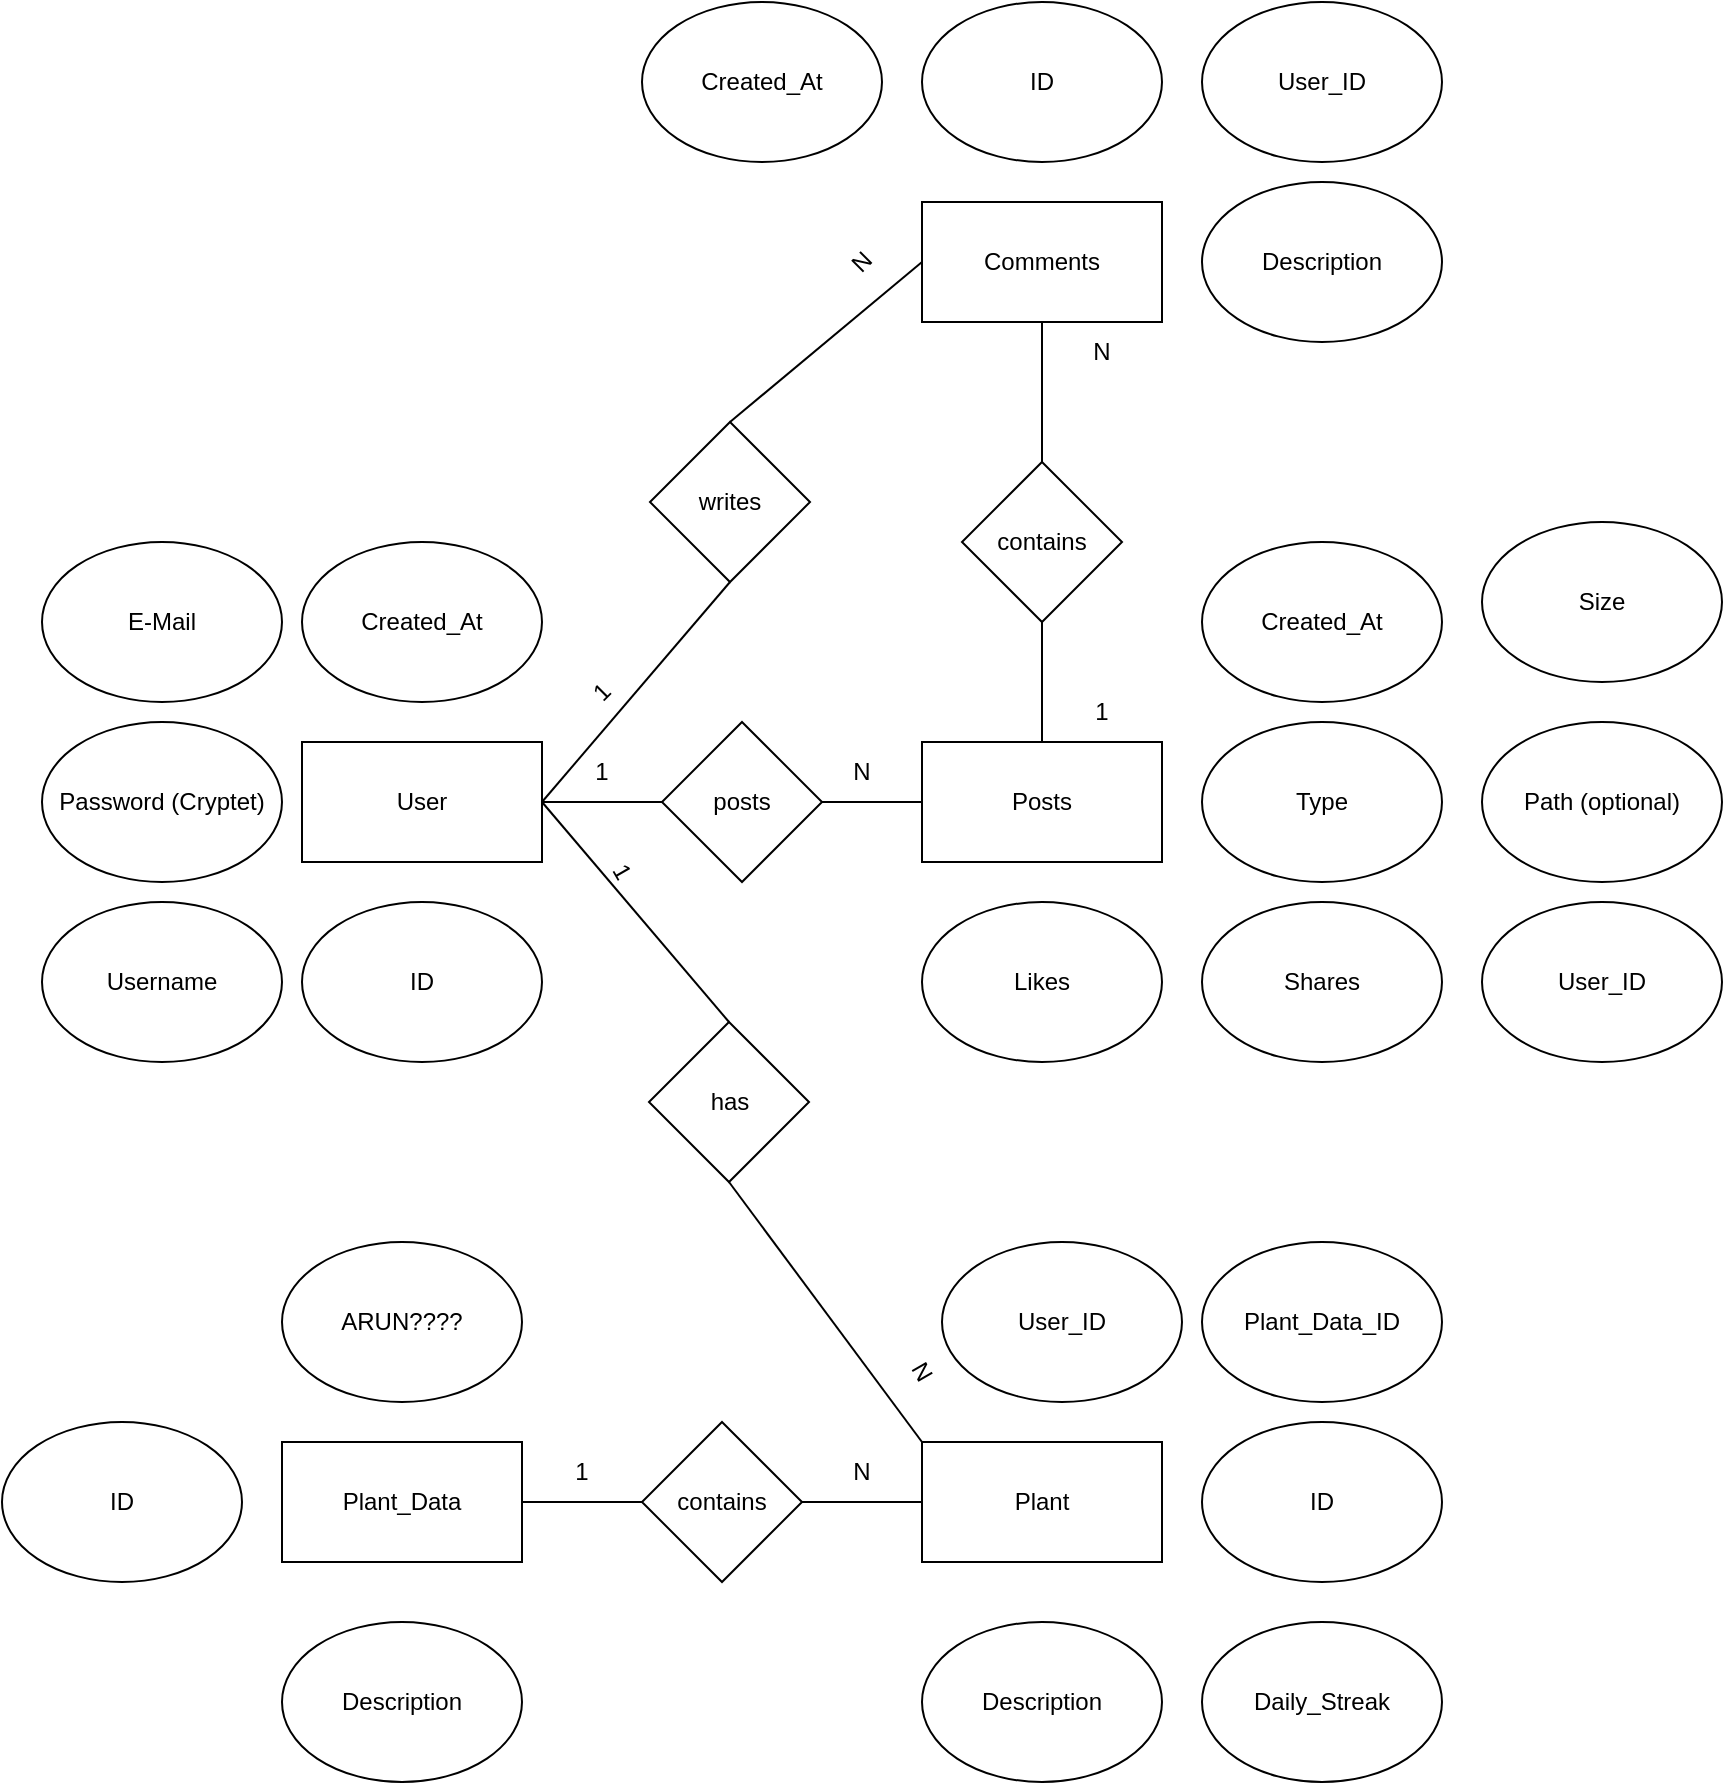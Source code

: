 <mxfile version="26.1.0">
  <diagram name="Seite-1" id="GDJDXcgFFGCX7bUb5L40">
    <mxGraphModel dx="1008" dy="1738" grid="1" gridSize="10" guides="1" tooltips="1" connect="1" arrows="1" fold="1" page="1" pageScale="1" pageWidth="827" pageHeight="1169" math="0" shadow="0">
      <root>
        <mxCell id="0" />
        <mxCell id="1" parent="0" />
        <mxCell id="QhZxrAuBMPI-c6FXGaxj-1" value="User" style="rounded=0;whiteSpace=wrap;html=1;" parent="1" vertex="1">
          <mxGeometry x="160" y="220" width="120" height="60" as="geometry" />
        </mxCell>
        <mxCell id="QhZxrAuBMPI-c6FXGaxj-2" value="Posts" style="rounded=0;whiteSpace=wrap;html=1;" parent="1" vertex="1">
          <mxGeometry x="470" y="220" width="120" height="60" as="geometry" />
        </mxCell>
        <mxCell id="QhZxrAuBMPI-c6FXGaxj-3" value="ID" style="ellipse;whiteSpace=wrap;html=1;" parent="1" vertex="1">
          <mxGeometry x="160" y="300" width="120" height="80" as="geometry" />
        </mxCell>
        <mxCell id="QhZxrAuBMPI-c6FXGaxj-4" value="Username" style="ellipse;whiteSpace=wrap;html=1;" parent="1" vertex="1">
          <mxGeometry x="30" y="300" width="120" height="80" as="geometry" />
        </mxCell>
        <mxCell id="QhZxrAuBMPI-c6FXGaxj-5" value="Password (Cryptet)" style="ellipse;whiteSpace=wrap;html=1;" parent="1" vertex="1">
          <mxGeometry x="30" y="210" width="120" height="80" as="geometry" />
        </mxCell>
        <mxCell id="QhZxrAuBMPI-c6FXGaxj-6" value="Created_At" style="ellipse;whiteSpace=wrap;html=1;" parent="1" vertex="1">
          <mxGeometry x="160" y="120" width="120" height="80" as="geometry" />
        </mxCell>
        <mxCell id="QhZxrAuBMPI-c6FXGaxj-7" value="E-Mail" style="ellipse;whiteSpace=wrap;html=1;" parent="1" vertex="1">
          <mxGeometry x="30" y="120" width="120" height="80" as="geometry" />
        </mxCell>
        <mxCell id="QhZxrAuBMPI-c6FXGaxj-8" value="Daily_Streak" style="ellipse;whiteSpace=wrap;html=1;" parent="1" vertex="1">
          <mxGeometry x="610" y="660" width="120" height="80" as="geometry" />
        </mxCell>
        <mxCell id="QhZxrAuBMPI-c6FXGaxj-11" value="" style="endArrow=none;html=1;rounded=0;exitX=1;exitY=0.5;exitDx=0;exitDy=0;entryX=0;entryY=0.5;entryDx=0;entryDy=0;" parent="1" source="QhZxrAuBMPI-c6FXGaxj-1" target="QhZxrAuBMPI-c6FXGaxj-2" edge="1">
          <mxGeometry width="50" height="50" relative="1" as="geometry">
            <mxPoint x="390" y="320" as="sourcePoint" />
            <mxPoint x="440" y="270" as="targetPoint" />
          </mxGeometry>
        </mxCell>
        <mxCell id="QhZxrAuBMPI-c6FXGaxj-12" value="1" style="text;html=1;align=center;verticalAlign=middle;whiteSpace=wrap;rounded=0;" parent="1" vertex="1">
          <mxGeometry x="280" y="220" width="60" height="30" as="geometry" />
        </mxCell>
        <mxCell id="QhZxrAuBMPI-c6FXGaxj-13" value="N" style="text;html=1;align=center;verticalAlign=middle;whiteSpace=wrap;rounded=0;" parent="1" vertex="1">
          <mxGeometry x="410" y="220" width="60" height="30" as="geometry" />
        </mxCell>
        <mxCell id="QhZxrAuBMPI-c6FXGaxj-14" value="Size" style="ellipse;whiteSpace=wrap;html=1;" parent="1" vertex="1">
          <mxGeometry x="750" y="110" width="120" height="80" as="geometry" />
        </mxCell>
        <mxCell id="QhZxrAuBMPI-c6FXGaxj-15" value="Type" style="ellipse;whiteSpace=wrap;html=1;" parent="1" vertex="1">
          <mxGeometry x="610" y="210" width="120" height="80" as="geometry" />
        </mxCell>
        <mxCell id="QhZxrAuBMPI-c6FXGaxj-16" value="Created_At" style="ellipse;whiteSpace=wrap;html=1;" parent="1" vertex="1">
          <mxGeometry x="610" y="120" width="120" height="80" as="geometry" />
        </mxCell>
        <mxCell id="QhZxrAuBMPI-c6FXGaxj-17" value="Likes" style="ellipse;whiteSpace=wrap;html=1;" parent="1" vertex="1">
          <mxGeometry x="470" y="300" width="120" height="80" as="geometry" />
        </mxCell>
        <mxCell id="QhZxrAuBMPI-c6FXGaxj-18" value="Shares" style="ellipse;whiteSpace=wrap;html=1;" parent="1" vertex="1">
          <mxGeometry x="610" y="300" width="120" height="80" as="geometry" />
        </mxCell>
        <mxCell id="QhZxrAuBMPI-c6FXGaxj-20" value="Plant" style="rounded=0;whiteSpace=wrap;html=1;" parent="1" vertex="1">
          <mxGeometry x="470" y="570" width="120" height="60" as="geometry" />
        </mxCell>
        <mxCell id="QhZxrAuBMPI-c6FXGaxj-22" value="" style="endArrow=none;html=1;rounded=0;entryX=0;entryY=0;entryDx=0;entryDy=0;exitX=0.5;exitY=1;exitDx=0;exitDy=0;exitPerimeter=0;" parent="1" source="QhZxrAuBMPI-c6FXGaxj-39" target="QhZxrAuBMPI-c6FXGaxj-20" edge="1">
          <mxGeometry width="50" height="50" relative="1" as="geometry">
            <mxPoint x="390" y="500" as="sourcePoint" />
            <mxPoint x="440" y="450" as="targetPoint" />
          </mxGeometry>
        </mxCell>
        <mxCell id="QhZxrAuBMPI-c6FXGaxj-23" value="1" style="text;html=1;align=center;verticalAlign=middle;whiteSpace=wrap;rounded=0;rotation=60;" parent="1" vertex="1">
          <mxGeometry x="290" y="270" width="60" height="30" as="geometry" />
        </mxCell>
        <mxCell id="QhZxrAuBMPI-c6FXGaxj-24" value="N" style="text;html=1;align=center;verticalAlign=middle;whiteSpace=wrap;rounded=0;rotation=60;" parent="1" vertex="1">
          <mxGeometry x="440" y="520" width="60" height="30" as="geometry" />
        </mxCell>
        <mxCell id="QhZxrAuBMPI-c6FXGaxj-25" value="Plant_Data" style="rounded=0;whiteSpace=wrap;html=1;" parent="1" vertex="1">
          <mxGeometry x="150" y="570" width="120" height="60" as="geometry" />
        </mxCell>
        <mxCell id="QhZxrAuBMPI-c6FXGaxj-29" value="ID" style="ellipse;whiteSpace=wrap;html=1;" parent="1" vertex="1">
          <mxGeometry x="610" y="560" width="120" height="80" as="geometry" />
        </mxCell>
        <mxCell id="QhZxrAuBMPI-c6FXGaxj-30" value="ID" style="ellipse;whiteSpace=wrap;html=1;" parent="1" vertex="1">
          <mxGeometry x="10" y="560" width="120" height="80" as="geometry" />
        </mxCell>
        <mxCell id="QhZxrAuBMPI-c6FXGaxj-31" value="Description" style="ellipse;whiteSpace=wrap;html=1;" parent="1" vertex="1">
          <mxGeometry x="150" y="660" width="120" height="80" as="geometry" />
        </mxCell>
        <mxCell id="QhZxrAuBMPI-c6FXGaxj-33" value="Description" style="ellipse;whiteSpace=wrap;html=1;" parent="1" vertex="1">
          <mxGeometry x="470" y="660" width="120" height="80" as="geometry" />
        </mxCell>
        <mxCell id="QhZxrAuBMPI-c6FXGaxj-35" value="" style="endArrow=none;html=1;rounded=0;exitX=1;exitY=0.5;exitDx=0;exitDy=0;entryX=0;entryY=0.5;entryDx=0;entryDy=0;" parent="1" source="QhZxrAuBMPI-c6FXGaxj-41" target="QhZxrAuBMPI-c6FXGaxj-20" edge="1">
          <mxGeometry width="50" height="50" relative="1" as="geometry">
            <mxPoint x="390" y="510" as="sourcePoint" />
            <mxPoint x="440" y="460" as="targetPoint" />
          </mxGeometry>
        </mxCell>
        <mxCell id="QhZxrAuBMPI-c6FXGaxj-36" value="1" style="text;html=1;align=center;verticalAlign=middle;whiteSpace=wrap;rounded=0;" parent="1" vertex="1">
          <mxGeometry x="270" y="570" width="60" height="30" as="geometry" />
        </mxCell>
        <mxCell id="QhZxrAuBMPI-c6FXGaxj-37" value="N" style="text;html=1;align=center;verticalAlign=middle;whiteSpace=wrap;rounded=0;" parent="1" vertex="1">
          <mxGeometry x="410" y="570" width="60" height="30" as="geometry" />
        </mxCell>
        <mxCell id="QhZxrAuBMPI-c6FXGaxj-38" value="posts" style="rhombus;whiteSpace=wrap;html=1;" parent="1" vertex="1">
          <mxGeometry x="340" y="210" width="80" height="80" as="geometry" />
        </mxCell>
        <mxCell id="QhZxrAuBMPI-c6FXGaxj-40" value="" style="endArrow=none;html=1;rounded=0;entryX=0.5;entryY=0;entryDx=0;entryDy=0;exitX=0;exitY=1;exitDx=0;exitDy=0;" parent="1" source="QhZxrAuBMPI-c6FXGaxj-12" target="QhZxrAuBMPI-c6FXGaxj-39" edge="1">
          <mxGeometry width="50" height="50" relative="1" as="geometry">
            <mxPoint x="280" y="250" as="sourcePoint" />
            <mxPoint x="470" y="570" as="targetPoint" />
          </mxGeometry>
        </mxCell>
        <mxCell id="QhZxrAuBMPI-c6FXGaxj-39" value="has" style="rhombus;whiteSpace=wrap;html=1;" parent="1" vertex="1">
          <mxGeometry x="333.5" y="360" width="80" height="80" as="geometry" />
        </mxCell>
        <mxCell id="QhZxrAuBMPI-c6FXGaxj-42" value="" style="endArrow=none;html=1;rounded=0;exitX=1;exitY=0.5;exitDx=0;exitDy=0;entryX=0;entryY=0.5;entryDx=0;entryDy=0;" parent="1" source="QhZxrAuBMPI-c6FXGaxj-25" target="QhZxrAuBMPI-c6FXGaxj-41" edge="1">
          <mxGeometry width="50" height="50" relative="1" as="geometry">
            <mxPoint x="270" y="600" as="sourcePoint" />
            <mxPoint x="470" y="600" as="targetPoint" />
          </mxGeometry>
        </mxCell>
        <mxCell id="QhZxrAuBMPI-c6FXGaxj-41" value="contains" style="rhombus;whiteSpace=wrap;html=1;" parent="1" vertex="1">
          <mxGeometry x="330" y="560" width="80" height="80" as="geometry" />
        </mxCell>
        <mxCell id="QhZxrAuBMPI-c6FXGaxj-43" value="Comments" style="rounded=0;whiteSpace=wrap;html=1;" parent="1" vertex="1">
          <mxGeometry x="470" y="-50" width="120" height="60" as="geometry" />
        </mxCell>
        <mxCell id="QhZxrAuBMPI-c6FXGaxj-44" value="ID" style="ellipse;whiteSpace=wrap;html=1;" parent="1" vertex="1">
          <mxGeometry x="470" y="-150" width="120" height="80" as="geometry" />
        </mxCell>
        <mxCell id="QhZxrAuBMPI-c6FXGaxj-49" value="User_ID" style="ellipse;whiteSpace=wrap;html=1;" parent="1" vertex="1">
          <mxGeometry x="610" y="-150" width="120" height="80" as="geometry" />
        </mxCell>
        <mxCell id="QhZxrAuBMPI-c6FXGaxj-50" value="Description" style="ellipse;whiteSpace=wrap;html=1;" parent="1" vertex="1">
          <mxGeometry x="610" y="-60" width="120" height="80" as="geometry" />
        </mxCell>
        <mxCell id="QhZxrAuBMPI-c6FXGaxj-51" value="Created_At" style="ellipse;whiteSpace=wrap;html=1;" parent="1" vertex="1">
          <mxGeometry x="330" y="-150" width="120" height="80" as="geometry" />
        </mxCell>
        <mxCell id="QhZxrAuBMPI-c6FXGaxj-53" value="" style="endArrow=none;html=1;rounded=0;entryX=0;entryY=0.5;entryDx=0;entryDy=0;exitX=0.5;exitY=0;exitDx=0;exitDy=0;" parent="1" source="QhZxrAuBMPI-c6FXGaxj-54" target="QhZxrAuBMPI-c6FXGaxj-43" edge="1">
          <mxGeometry width="50" height="50" relative="1" as="geometry">
            <mxPoint x="330" y="190" as="sourcePoint" />
            <mxPoint x="380" y="140" as="targetPoint" />
          </mxGeometry>
        </mxCell>
        <mxCell id="QhZxrAuBMPI-c6FXGaxj-55" value="" style="endArrow=none;html=1;rounded=0;entryX=0.5;entryY=1;entryDx=0;entryDy=0;exitX=0;exitY=1;exitDx=0;exitDy=0;" parent="1" source="QhZxrAuBMPI-c6FXGaxj-12" target="QhZxrAuBMPI-c6FXGaxj-54" edge="1">
          <mxGeometry width="50" height="50" relative="1" as="geometry">
            <mxPoint x="280" y="250" as="sourcePoint" />
            <mxPoint x="470" y="-20" as="targetPoint" />
          </mxGeometry>
        </mxCell>
        <mxCell id="QhZxrAuBMPI-c6FXGaxj-54" value="writes" style="rhombus;whiteSpace=wrap;html=1;" parent="1" vertex="1">
          <mxGeometry x="334" y="60" width="80" height="80" as="geometry" />
        </mxCell>
        <mxCell id="QhZxrAuBMPI-c6FXGaxj-56" value="1" style="text;html=1;align=center;verticalAlign=middle;whiteSpace=wrap;rounded=0;rotation=-45;" parent="1" vertex="1">
          <mxGeometry x="280" y="180" width="60" height="30" as="geometry" />
        </mxCell>
        <mxCell id="QhZxrAuBMPI-c6FXGaxj-57" value="N" style="text;html=1;align=center;verticalAlign=middle;whiteSpace=wrap;rounded=0;rotation=-45;" parent="1" vertex="1">
          <mxGeometry x="410" y="-35" width="60" height="30" as="geometry" />
        </mxCell>
        <mxCell id="QhZxrAuBMPI-c6FXGaxj-58" value="ARUN????" style="ellipse;whiteSpace=wrap;html=1;" parent="1" vertex="1">
          <mxGeometry x="150" y="470" width="120" height="80" as="geometry" />
        </mxCell>
        <mxCell id="QhZxrAuBMPI-c6FXGaxj-59" value="Path (optional)" style="ellipse;whiteSpace=wrap;html=1;" parent="1" vertex="1">
          <mxGeometry x="750" y="210" width="120" height="80" as="geometry" />
        </mxCell>
        <mxCell id="QhZxrAuBMPI-c6FXGaxj-60" value="User_ID" style="ellipse;whiteSpace=wrap;html=1;" parent="1" vertex="1">
          <mxGeometry x="750" y="300" width="120" height="80" as="geometry" />
        </mxCell>
        <mxCell id="QhZxrAuBMPI-c6FXGaxj-61" value="Plant_Data_ID" style="ellipse;whiteSpace=wrap;html=1;" parent="1" vertex="1">
          <mxGeometry x="610" y="470" width="120" height="80" as="geometry" />
        </mxCell>
        <mxCell id="QhZxrAuBMPI-c6FXGaxj-62" value="User_ID" style="ellipse;whiteSpace=wrap;html=1;" parent="1" vertex="1">
          <mxGeometry x="480" y="470" width="120" height="80" as="geometry" />
        </mxCell>
        <mxCell id="SBIv5AnVOqmLbNRosyUx-1" value="contains" style="rhombus;whiteSpace=wrap;html=1;" vertex="1" parent="1">
          <mxGeometry x="490" y="80" width="80" height="80" as="geometry" />
        </mxCell>
        <mxCell id="SBIv5AnVOqmLbNRosyUx-2" value="" style="endArrow=none;html=1;rounded=0;" edge="1" parent="1" source="QhZxrAuBMPI-c6FXGaxj-2">
          <mxGeometry width="50" height="50" relative="1" as="geometry">
            <mxPoint x="490" y="160" as="sourcePoint" />
            <mxPoint x="530" y="160" as="targetPoint" />
          </mxGeometry>
        </mxCell>
        <mxCell id="SBIv5AnVOqmLbNRosyUx-3" value="" style="endArrow=none;html=1;rounded=0;entryX=0.5;entryY=1;entryDx=0;entryDy=0;exitX=0.5;exitY=0;exitDx=0;exitDy=0;" edge="1" parent="1" source="SBIv5AnVOqmLbNRosyUx-1" target="QhZxrAuBMPI-c6FXGaxj-43">
          <mxGeometry width="50" height="50" relative="1" as="geometry">
            <mxPoint x="541" y="230" as="sourcePoint" />
            <mxPoint x="545" y="164" as="targetPoint" />
          </mxGeometry>
        </mxCell>
        <mxCell id="SBIv5AnVOqmLbNRosyUx-4" value="1" style="text;html=1;align=center;verticalAlign=middle;whiteSpace=wrap;rounded=0;" vertex="1" parent="1">
          <mxGeometry x="530" y="190" width="60" height="30" as="geometry" />
        </mxCell>
        <mxCell id="SBIv5AnVOqmLbNRosyUx-5" value="N" style="text;html=1;align=center;verticalAlign=middle;whiteSpace=wrap;rounded=0;" vertex="1" parent="1">
          <mxGeometry x="530" y="10" width="60" height="30" as="geometry" />
        </mxCell>
      </root>
    </mxGraphModel>
  </diagram>
</mxfile>
